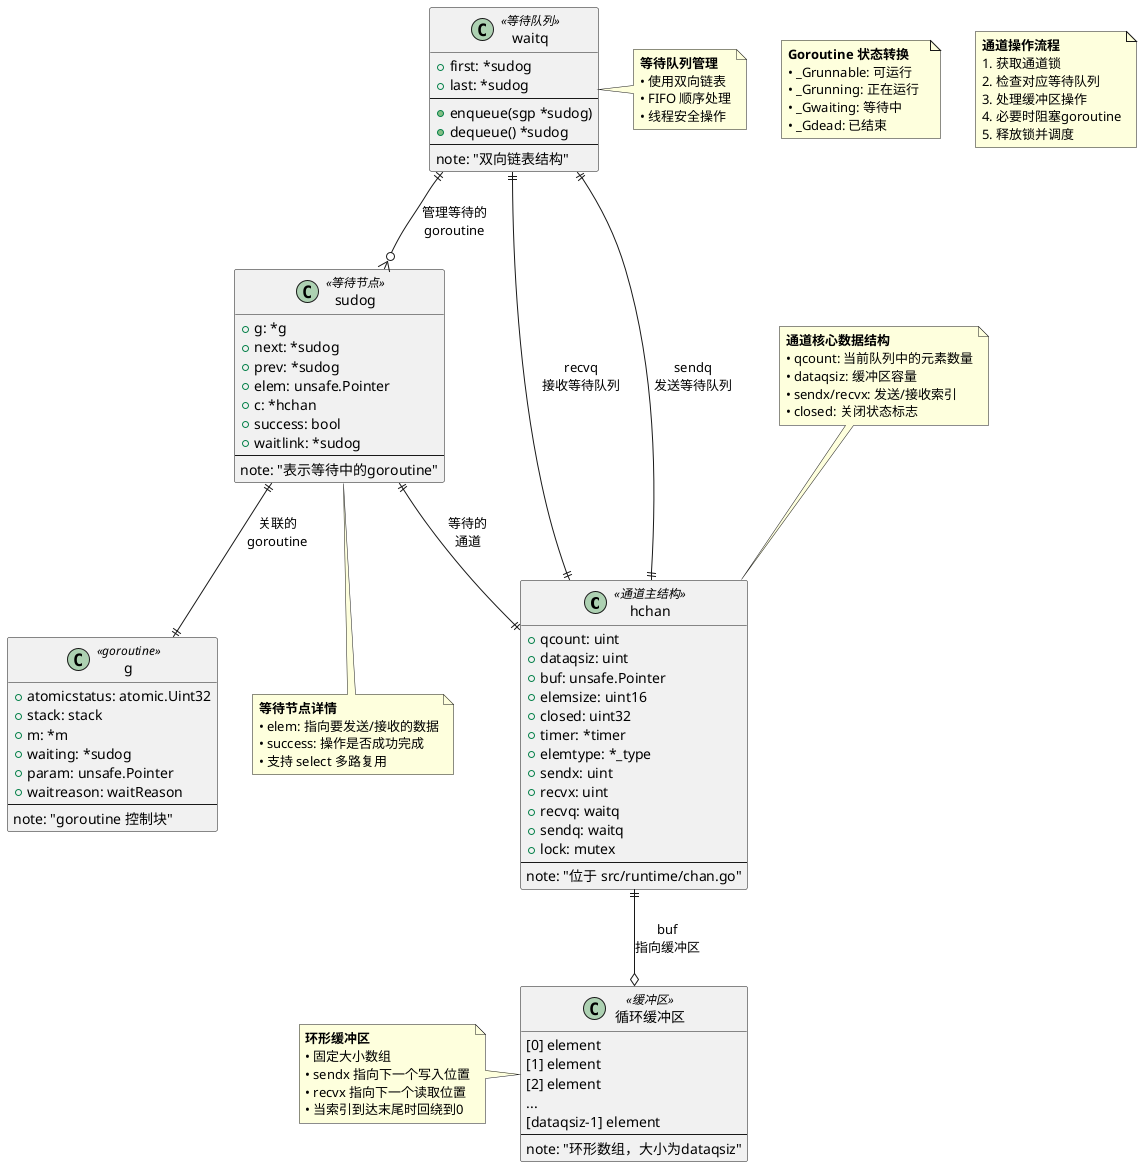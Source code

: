 @startuml Go通道内部结构图

!define RECTANGLE class

' 定义颜色主题
!define PRIMARY_COLOR #E1F5FE
!define SECONDARY_COLOR #FFF3E0
!define ACCENT_COLOR #F3E5F5
!define WARNING_COLOR #FFEBEE

' hchan 主结构
RECTANGLE hchan <<通道主结构>> {
  +qcount: uint
  +dataqsiz: uint
  +buf: unsafe.Pointer
  +elemsize: uint16
  +closed: uint32
  +timer: *timer
  +elemtype: *_type
  +sendx: uint
  +recvx: uint
  +recvq: waitq
  +sendq: waitq
  +lock: mutex
  --
  note: "位于 src/runtime/chan.go"
}

' 等待队列结构
RECTANGLE waitq <<等待队列>> {
  +first: *sudog
  +last: *sudog
  --
  +enqueue(sgp *sudog)
  +dequeue() *sudog
  --
  note: "双向链表结构"
}

' sudog 结构
RECTANGLE sudog <<等待节点>> {
  +g: *g
  +next: *sudog
  +prev: *sudog
  +elem: unsafe.Pointer
  +c: *hchan
  +success: bool
  +waitlink: *sudog
  --
  note: "表示等待中的goroutine"
}

' goroutine 结构
RECTANGLE g <<goroutine>> {
  +atomicstatus: atomic.Uint32
  +stack: stack
  +m: *m
  +waiting: *sudog
  +param: unsafe.Pointer
  +waitreason: waitReason
  --
  note: "goroutine 控制块"
}

' 缓冲区
RECTANGLE "循环缓冲区" as buffer <<缓冲区>> {
  [0] element
  [1] element
  [2] element
  ...
  [dataqsiz-1] element
  --
  note: "环形数组，大小为dataqsiz"
}

' 关系连接
hchan ||--|| waitq : "recvq\n接收等待队列"
hchan ||--|| waitq : "sendq\n发送等待队列"
hchan ||--o buffer : "buf\n指向缓冲区"

waitq ||--o{ sudog : "管理等待的\ngoroutine"
sudog ||--|| g : "关联的\ngoroutine"
sudog ||--|| hchan : "等待的\n通道"

' 添加注释框
note top of hchan : **通道核心数据结构**\n• qcount: 当前队列中的元素数量\n• dataqsiz: 缓冲区容量\n• sendx/recvx: 发送/接收索引\n• closed: 关闭状态标志

note right of waitq : **等待队列管理**\n• 使用双向链表\n• FIFO 顺序处理\n• 线程安全操作

note bottom of sudog : **等待节点详情**\n• elem: 指向要发送/接收的数据\n• success: 操作是否成功完成\n• 支持 select 多路复用

note left of buffer : **环形缓冲区**\n• 固定大小数组\n• sendx 指向下一个写入位置\n• recvx 指向下一个读取位置\n• 当索引到达末尾时回绕到0

' 状态说明
note as N1
  **Goroutine 状态转换**
  • _Grunnable: 可运行
  • _Grunning: 正在运行  
  • _Gwaiting: 等待中
  • _Gdead: 已结束
end note

' 操作流程说明
note as N2
  **通道操作流程**
  1. 获取通道锁
  2. 检查对应等待队列
  3. 处理缓冲区操作
  4. 必要时阻塞goroutine
  5. 释放锁并调度
end note

@enduml

